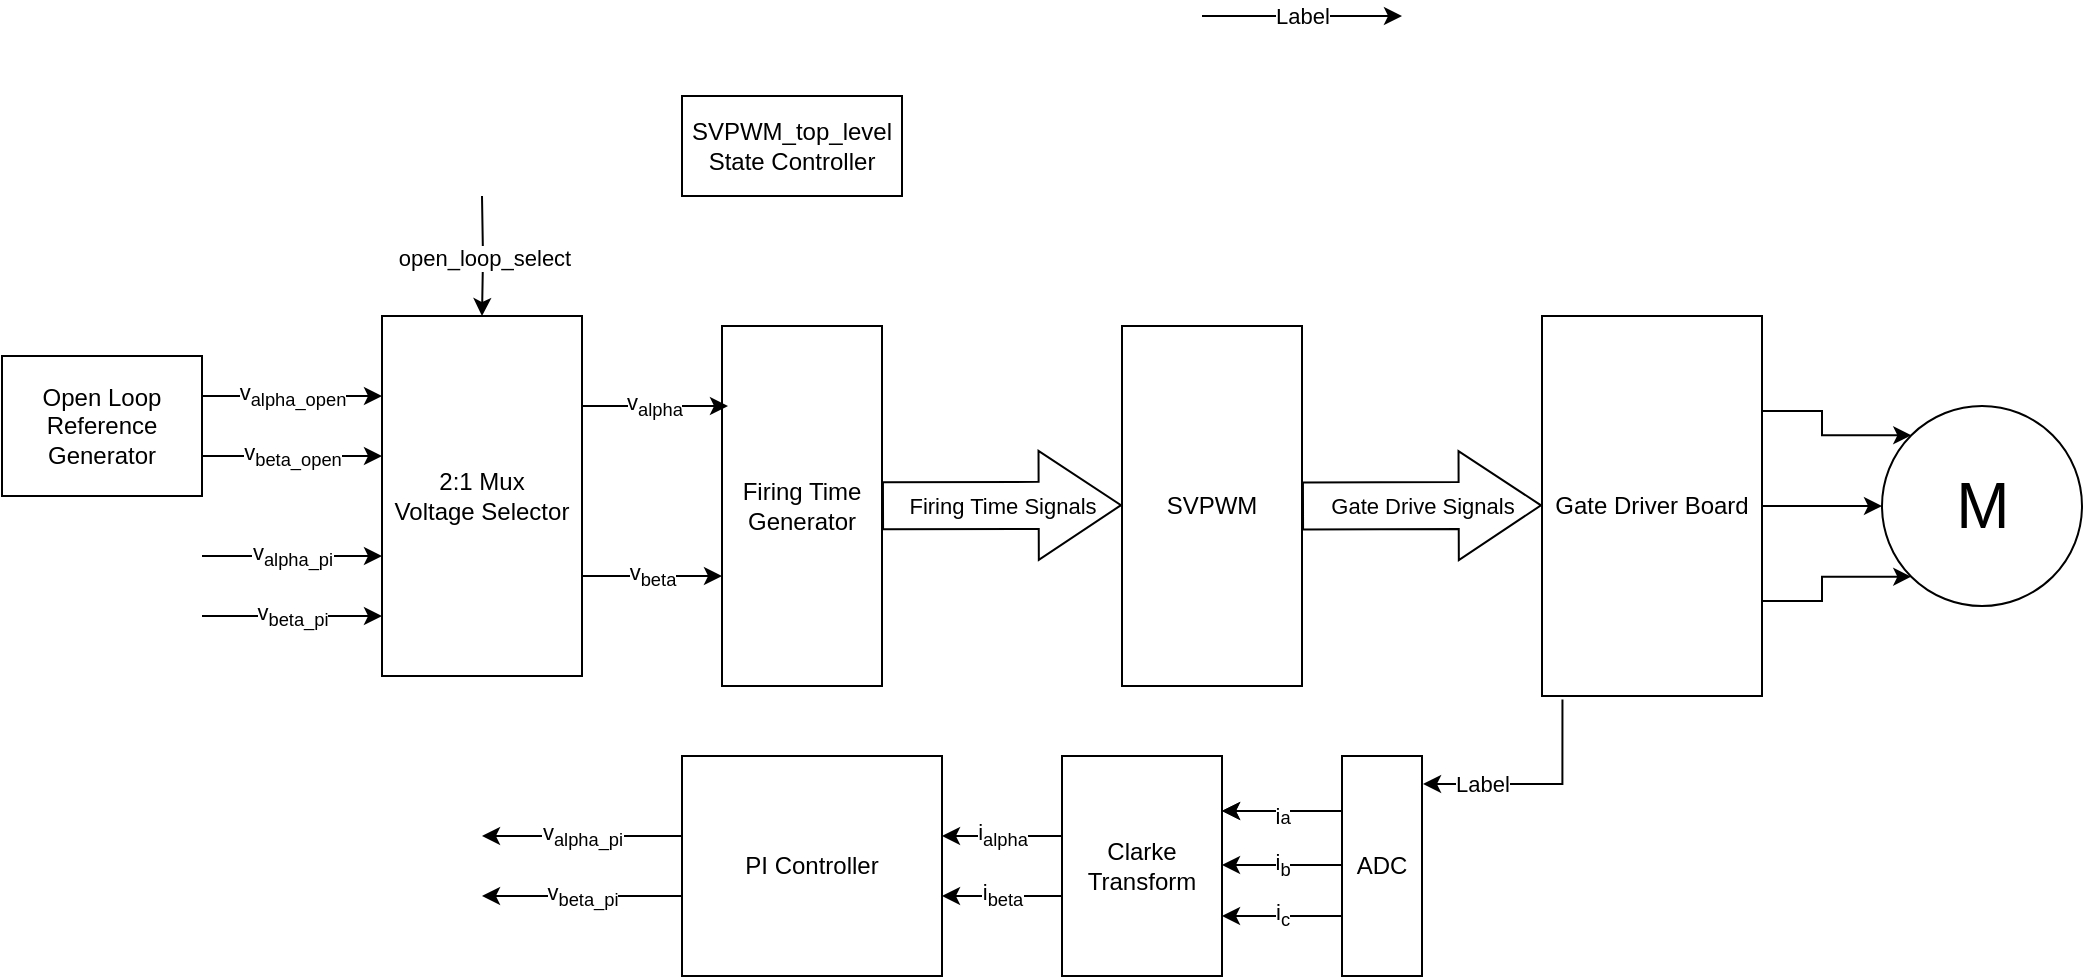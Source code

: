 <mxfile version="15.8.7" type="device"><diagram id="el2ZOe0W15FQ_RSqRqxI" name="Page-1"><mxGraphModel dx="1102" dy="865" grid="1" gridSize="10" guides="1" tooltips="1" connect="1" arrows="1" fold="1" page="1" pageScale="1" pageWidth="850" pageHeight="1100" math="0" shadow="0"><root><mxCell id="0"/><mxCell id="1" parent="0"/><mxCell id="5rADyu5DhYVkDNa7COwK-15" style="edgeStyle=orthogonalEdgeStyle;rounded=0;orthogonalLoop=1;jettySize=auto;html=1;exitX=1;exitY=0.25;exitDx=0;exitDy=0;entryX=0;entryY=0;entryDx=0;entryDy=0;" parent="1" source="5rADyu5DhYVkDNa7COwK-5" target="5rADyu5DhYVkDNa7COwK-10" edge="1"><mxGeometry relative="1" as="geometry"/></mxCell><mxCell id="5rADyu5DhYVkDNa7COwK-16" style="edgeStyle=orthogonalEdgeStyle;rounded=0;orthogonalLoop=1;jettySize=auto;html=1;exitX=1;exitY=0.5;exitDx=0;exitDy=0;" parent="1" source="5rADyu5DhYVkDNa7COwK-5" target="5rADyu5DhYVkDNa7COwK-10" edge="1"><mxGeometry relative="1" as="geometry"/></mxCell><mxCell id="5rADyu5DhYVkDNa7COwK-17" style="edgeStyle=orthogonalEdgeStyle;rounded=0;orthogonalLoop=1;jettySize=auto;html=1;exitX=1;exitY=0.75;exitDx=0;exitDy=0;entryX=0;entryY=1;entryDx=0;entryDy=0;" parent="1" source="5rADyu5DhYVkDNa7COwK-5" target="5rADyu5DhYVkDNa7COwK-10" edge="1"><mxGeometry relative="1" as="geometry"/></mxCell><mxCell id="5rADyu5DhYVkDNa7COwK-5" value="Gate Driver Board" style="rounded=0;whiteSpace=wrap;html=1;" parent="1" vertex="1"><mxGeometry x="830" y="190" width="110" height="190" as="geometry"/></mxCell><mxCell id="5rADyu5DhYVkDNa7COwK-10" value="M" style="verticalLabelPosition=middle;shadow=0;dashed=0;align=center;html=1;verticalAlign=middle;strokeWidth=1;shape=ellipse;fontSize=32;perimeter=ellipsePerimeter;" parent="1" vertex="1"><mxGeometry x="1000" y="235" width="100" height="100" as="geometry"/></mxCell><mxCell id="5rADyu5DhYVkDNa7COwK-18" value="" style="endArrow=classic;html=1;rounded=0;" parent="1" edge="1"><mxGeometry relative="1" as="geometry"><mxPoint x="660" y="40" as="sourcePoint"/><mxPoint x="760" y="40" as="targetPoint"/></mxGeometry></mxCell><mxCell id="5rADyu5DhYVkDNa7COwK-19" value="Label" style="edgeLabel;resizable=0;html=1;align=center;verticalAlign=middle;" parent="5rADyu5DhYVkDNa7COwK-18" connectable="0" vertex="1"><mxGeometry relative="1" as="geometry"/></mxCell><mxCell id="c5ei8WbMXMN6Et1oem6r-2" value="&lt;sub&gt;&lt;span style=&quot;font-size: 11px&quot;&gt;i&lt;/span&gt;a&lt;/sub&gt;" style="edgeStyle=orthogonalEdgeStyle;rounded=0;orthogonalLoop=1;jettySize=auto;html=1;exitX=0;exitY=0.25;exitDx=0;exitDy=0;entryX=1;entryY=0.25;entryDx=0;entryDy=0;" edge="1" parent="1"><mxGeometry relative="1" as="geometry"><mxPoint x="730" y="437.5" as="sourcePoint"/><mxPoint x="670" y="437.5" as="targetPoint"/></mxGeometry></mxCell><mxCell id="5rADyu5DhYVkDNa7COwK-9" value="ADC" style="rounded=0;whiteSpace=wrap;html=1;" parent="1" vertex="1"><mxGeometry x="730" y="410" width="40" height="110" as="geometry"/></mxCell><mxCell id="5rADyu5DhYVkDNa7COwK-20" value="" style="endArrow=classic;html=1;rounded=0;exitX=0.093;exitY=1.009;exitDx=0;exitDy=0;exitPerimeter=0;entryX=1.013;entryY=0.127;entryDx=0;entryDy=0;entryPerimeter=0;edgeStyle=orthogonalEdgeStyle;" parent="1" source="5rADyu5DhYVkDNa7COwK-5" target="5rADyu5DhYVkDNa7COwK-9" edge="1"><mxGeometry relative="1" as="geometry"><mxPoint x="860" y="450" as="sourcePoint"/><mxPoint x="960" y="450" as="targetPoint"/><Array as="points"><mxPoint x="840" y="424"/></Array></mxGeometry></mxCell><mxCell id="5rADyu5DhYVkDNa7COwK-21" value="Label" style="edgeLabel;resizable=0;html=1;align=center;verticalAlign=middle;" parent="5rADyu5DhYVkDNa7COwK-20" connectable="0" vertex="1"><mxGeometry relative="1" as="geometry"><mxPoint x="-27" as="offset"/></mxGeometry></mxCell><mxCell id="c5ei8WbMXMN6Et1oem6r-30" value="i&lt;sub&gt;c&lt;/sub&gt;" style="edgeStyle=orthogonalEdgeStyle;rounded=0;orthogonalLoop=1;jettySize=auto;html=1;exitX=0;exitY=0.25;exitDx=0;exitDy=0;entryX=1;entryY=0.25;entryDx=0;entryDy=0;" edge="1" parent="1"><mxGeometry relative="1" as="geometry"><mxPoint x="730" y="490" as="sourcePoint"/><mxPoint x="670" y="490" as="targetPoint"/><mxPoint as="offset"/></mxGeometry></mxCell><mxCell id="c5ei8WbMXMN6Et1oem6r-31" value="SVPWM_top_level State Controller" style="rounded=0;whiteSpace=wrap;html=1;" vertex="1" parent="1"><mxGeometry x="400" y="80" width="110" height="50" as="geometry"/></mxCell><mxCell id="c5ei8WbMXMN6Et1oem6r-32" value="Clarke Transform" style="rounded=0;whiteSpace=wrap;html=1;" vertex="1" parent="1"><mxGeometry x="590" y="410" width="80" height="110" as="geometry"/></mxCell><mxCell id="c5ei8WbMXMN6Et1oem6r-33" value="i&lt;sub&gt;b&lt;/sub&gt;" style="edgeStyle=orthogonalEdgeStyle;rounded=0;orthogonalLoop=1;jettySize=auto;html=1;exitX=0;exitY=0.25;exitDx=0;exitDy=0;entryX=1;entryY=0.25;entryDx=0;entryDy=0;" edge="1" parent="1"><mxGeometry relative="1" as="geometry"><mxPoint x="730" y="464.5" as="sourcePoint"/><mxPoint x="670" y="464.5" as="targetPoint"/></mxGeometry></mxCell><mxCell id="c5ei8WbMXMN6Et1oem6r-34" value="i&lt;sub&gt;alpha&lt;/sub&gt;" style="edgeStyle=orthogonalEdgeStyle;rounded=0;orthogonalLoop=1;jettySize=auto;html=1;exitX=0;exitY=0.25;exitDx=0;exitDy=0;entryX=1;entryY=0.25;entryDx=0;entryDy=0;" edge="1" parent="1"><mxGeometry relative="1" as="geometry"><mxPoint x="590" y="450" as="sourcePoint"/><mxPoint x="530" y="450" as="targetPoint"/></mxGeometry></mxCell><mxCell id="c5ei8WbMXMN6Et1oem6r-35" value="&lt;span style=&quot;font-size: 11px&quot;&gt;i&lt;/span&gt;&lt;sub&gt;beta&lt;/sub&gt;" style="edgeStyle=orthogonalEdgeStyle;rounded=0;orthogonalLoop=1;jettySize=auto;html=1;exitX=0;exitY=0.25;exitDx=0;exitDy=0;entryX=1;entryY=0.25;entryDx=0;entryDy=0;" edge="1" parent="1"><mxGeometry relative="1" as="geometry"><mxPoint x="590" y="480" as="sourcePoint"/><mxPoint x="530" y="480" as="targetPoint"/><Array as="points"><mxPoint x="560" y="480"/><mxPoint x="560" y="480"/></Array></mxGeometry></mxCell><mxCell id="c5ei8WbMXMN6Et1oem6r-36" value="Firing Time Generator" style="rounded=0;whiteSpace=wrap;html=1;overflow=visible;" vertex="1" parent="1"><mxGeometry x="420" y="195" width="80" height="180" as="geometry"/></mxCell><mxCell id="c5ei8WbMXMN6Et1oem6r-37" value="v&lt;sub&gt;alpha&lt;/sub&gt;" style="edgeStyle=orthogonalEdgeStyle;rounded=0;orthogonalLoop=1;jettySize=auto;html=1;entryX=1;entryY=0.25;entryDx=0;entryDy=0;" edge="1" parent="1"><mxGeometry relative="1" as="geometry"><mxPoint x="348" y="235" as="sourcePoint"/><mxPoint x="423" y="235.0" as="targetPoint"/></mxGeometry></mxCell><mxCell id="c5ei8WbMXMN6Et1oem6r-39" value="&lt;sub&gt;&lt;span style=&quot;font-size: 11px&quot;&gt;i&lt;/span&gt;a&lt;/sub&gt;" style="edgeStyle=orthogonalEdgeStyle;rounded=0;orthogonalLoop=1;jettySize=auto;html=1;exitX=0;exitY=0.25;exitDx=0;exitDy=0;entryX=1;entryY=0.25;entryDx=0;entryDy=0;" edge="1" parent="1"><mxGeometry relative="1" as="geometry"><mxPoint x="730" y="437.5" as="sourcePoint"/><mxPoint x="670" y="437.5" as="targetPoint"/></mxGeometry></mxCell><mxCell id="c5ei8WbMXMN6Et1oem6r-43" value="v&lt;sub&gt;beta&lt;/sub&gt;" style="edgeStyle=orthogonalEdgeStyle;rounded=0;orthogonalLoop=1;jettySize=auto;html=1;entryX=1;entryY=0.25;entryDx=0;entryDy=0;" edge="1" parent="1"><mxGeometry relative="1" as="geometry"><mxPoint x="350" y="320" as="sourcePoint"/><mxPoint x="420" y="320" as="targetPoint"/></mxGeometry></mxCell><mxCell id="c5ei8WbMXMN6Et1oem6r-45" value="PI Controller" style="rounded=0;whiteSpace=wrap;html=1;fillColor=default;" vertex="1" parent="1"><mxGeometry x="400" y="410" width="130" height="110" as="geometry"/></mxCell><mxCell id="c5ei8WbMXMN6Et1oem6r-46" value="v&lt;sub&gt;beta_pi&lt;/sub&gt;" style="edgeStyle=orthogonalEdgeStyle;rounded=0;orthogonalLoop=1;jettySize=auto;html=1;exitX=0;exitY=0.25;exitDx=0;exitDy=0;" edge="1" parent="1"><mxGeometry relative="1" as="geometry"><mxPoint x="400" y="480" as="sourcePoint"/><mxPoint x="300" y="480" as="targetPoint"/></mxGeometry></mxCell><mxCell id="c5ei8WbMXMN6Et1oem6r-47" value="v&lt;sub&gt;alpha_pi&lt;/sub&gt;" style="edgeStyle=orthogonalEdgeStyle;rounded=0;orthogonalLoop=1;jettySize=auto;html=1;exitX=0;exitY=0.25;exitDx=0;exitDy=0;" edge="1" parent="1"><mxGeometry relative="1" as="geometry"><mxPoint x="400" y="450" as="sourcePoint"/><mxPoint x="300" y="450" as="targetPoint"/></mxGeometry></mxCell><mxCell id="c5ei8WbMXMN6Et1oem6r-53" value="" style="group" vertex="1" connectable="0" parent="1"><mxGeometry x="160" y="190" width="190" height="180" as="geometry"/></mxCell><mxCell id="c5ei8WbMXMN6Et1oem6r-60" value="" style="group" vertex="1" connectable="0" parent="c5ei8WbMXMN6Et1oem6r-53"><mxGeometry width="190" height="180" as="geometry"/></mxCell><mxCell id="c5ei8WbMXMN6Et1oem6r-50" value="2:1 Mux&lt;br&gt;Voltage Selector" style="rounded=0;whiteSpace=wrap;html=1;overflow=visible;" vertex="1" parent="c5ei8WbMXMN6Et1oem6r-60"><mxGeometry x="90" width="100" height="180" as="geometry"/></mxCell><mxCell id="c5ei8WbMXMN6Et1oem6r-51" value="v&lt;sub&gt;beta_pi&lt;/sub&gt;" style="edgeStyle=orthogonalEdgeStyle;rounded=0;orthogonalLoop=1;jettySize=auto;html=1;exitX=0;exitY=0.25;exitDx=0;exitDy=0;" edge="1" parent="c5ei8WbMXMN6Et1oem6r-60"><mxGeometry relative="1" as="geometry"><mxPoint y="150" as="sourcePoint"/><mxPoint x="90" y="150" as="targetPoint"/></mxGeometry></mxCell><mxCell id="c5ei8WbMXMN6Et1oem6r-52" value="v&lt;sub&gt;alpha_pi&lt;/sub&gt;" style="edgeStyle=orthogonalEdgeStyle;rounded=0;orthogonalLoop=1;jettySize=auto;html=1;exitX=0;exitY=0.25;exitDx=0;exitDy=0;" edge="1" parent="c5ei8WbMXMN6Et1oem6r-60"><mxGeometry relative="1" as="geometry"><mxPoint y="120" as="sourcePoint"/><mxPoint x="90" y="120" as="targetPoint"/></mxGeometry></mxCell><mxCell id="c5ei8WbMXMN6Et1oem6r-58" value="v&lt;sub&gt;beta_open&lt;/sub&gt;" style="edgeStyle=orthogonalEdgeStyle;rounded=0;orthogonalLoop=1;jettySize=auto;html=1;exitX=0;exitY=0.25;exitDx=0;exitDy=0;" edge="1" parent="c5ei8WbMXMN6Et1oem6r-60"><mxGeometry relative="1" as="geometry"><mxPoint y="70" as="sourcePoint"/><mxPoint x="90" y="70" as="targetPoint"/></mxGeometry></mxCell><mxCell id="c5ei8WbMXMN6Et1oem6r-59" value="v&lt;sub&gt;alpha_open&lt;/sub&gt;" style="edgeStyle=orthogonalEdgeStyle;rounded=0;orthogonalLoop=1;jettySize=auto;html=1;exitX=0;exitY=0.25;exitDx=0;exitDy=0;" edge="1" parent="c5ei8WbMXMN6Et1oem6r-60"><mxGeometry relative="1" as="geometry"><mxPoint y="40" as="sourcePoint"/><mxPoint x="90" y="40" as="targetPoint"/></mxGeometry></mxCell><mxCell id="c5ei8WbMXMN6Et1oem6r-61" value="Open Loop Reference Generator" style="rounded=0;whiteSpace=wrap;html=1;fillColor=default;" vertex="1" parent="1"><mxGeometry x="60" y="210" width="100" height="70" as="geometry"/></mxCell><mxCell id="c5ei8WbMXMN6Et1oem6r-63" value="open_loop_select" style="edgeStyle=orthogonalEdgeStyle;rounded=0;orthogonalLoop=1;jettySize=auto;html=1;entryX=0.5;entryY=0;entryDx=0;entryDy=0;" edge="1" parent="1" target="c5ei8WbMXMN6Et1oem6r-50"><mxGeometry relative="1" as="geometry"><mxPoint x="300" y="130" as="sourcePoint"/><mxPoint x="320" y="130" as="targetPoint"/></mxGeometry></mxCell><mxCell id="c5ei8WbMXMN6Et1oem6r-64" value="" style="group" vertex="1" connectable="0" parent="1"><mxGeometry x="590" y="195" width="240" height="180" as="geometry"/></mxCell><mxCell id="5rADyu5DhYVkDNa7COwK-7" value="Gate Drive Signals" style="shape=flexArrow;endArrow=classic;html=1;rounded=0;endWidth=29.965;endSize=13.388;width=23.529;" parent="c5ei8WbMXMN6Et1oem6r-64" edge="1"><mxGeometry width="50" height="50" relative="1" as="geometry"><mxPoint x="120" y="90" as="sourcePoint"/><mxPoint x="240" y="89.66" as="targetPoint"/></mxGeometry></mxCell><mxCell id="c5ei8WbMXMN6Et1oem6r-38" value="SVPWM" style="rounded=0;whiteSpace=wrap;html=1;" vertex="1" parent="c5ei8WbMXMN6Et1oem6r-64"><mxGeometry x="30" width="90" height="180" as="geometry"/></mxCell><mxCell id="c5ei8WbMXMN6Et1oem6r-67" value="Firing Time Signals" style="shape=flexArrow;endArrow=classic;html=1;rounded=0;endWidth=29.965;endSize=13.388;width=23.529;" edge="1" parent="c5ei8WbMXMN6Et1oem6r-64"><mxGeometry width="50" height="50" relative="1" as="geometry"><mxPoint x="-90" y="89.92" as="sourcePoint"/><mxPoint x="30" y="89.58" as="targetPoint"/></mxGeometry></mxCell></root></mxGraphModel></diagram></mxfile>